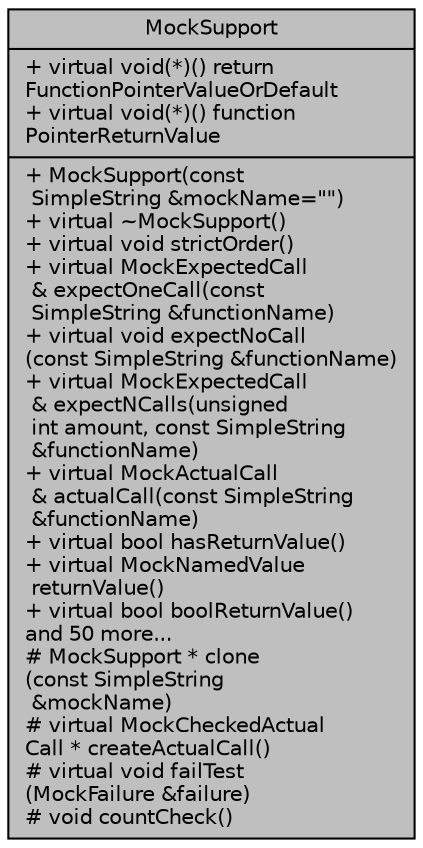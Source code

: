 digraph "MockSupport"
{
 // LATEX_PDF_SIZE
  edge [fontname="Helvetica",fontsize="10",labelfontname="Helvetica",labelfontsize="10"];
  node [fontname="Helvetica",fontsize="10",shape=record];
  Node1 [label="{MockSupport\n|+ virtual void(*)() return\lFunctionPointerValueOrDefault\l+ virtual void(*)() function\lPointerReturnValue\l|+  MockSupport(const\l SimpleString &mockName=\"\")\l+ virtual ~MockSupport()\l+ virtual void strictOrder()\l+ virtual MockExpectedCall\l & expectOneCall(const\l SimpleString &functionName)\l+ virtual void expectNoCall\l(const SimpleString &functionName)\l+ virtual MockExpectedCall\l & expectNCalls(unsigned\l int amount, const SimpleString\l &functionName)\l+ virtual MockActualCall\l & actualCall(const SimpleString\l &functionName)\l+ virtual bool hasReturnValue()\l+ virtual MockNamedValue\l returnValue()\l+ virtual bool boolReturnValue()\land 50 more...\l# MockSupport * clone\l(const SimpleString\l &mockName)\l# virtual MockCheckedActual\lCall * createActualCall()\l# virtual void failTest\l(MockFailure &failure)\l# void countCheck()\l}",height=0.2,width=0.4,color="black", fillcolor="grey75", style="filled", fontcolor="black",tooltip=" "];
}
